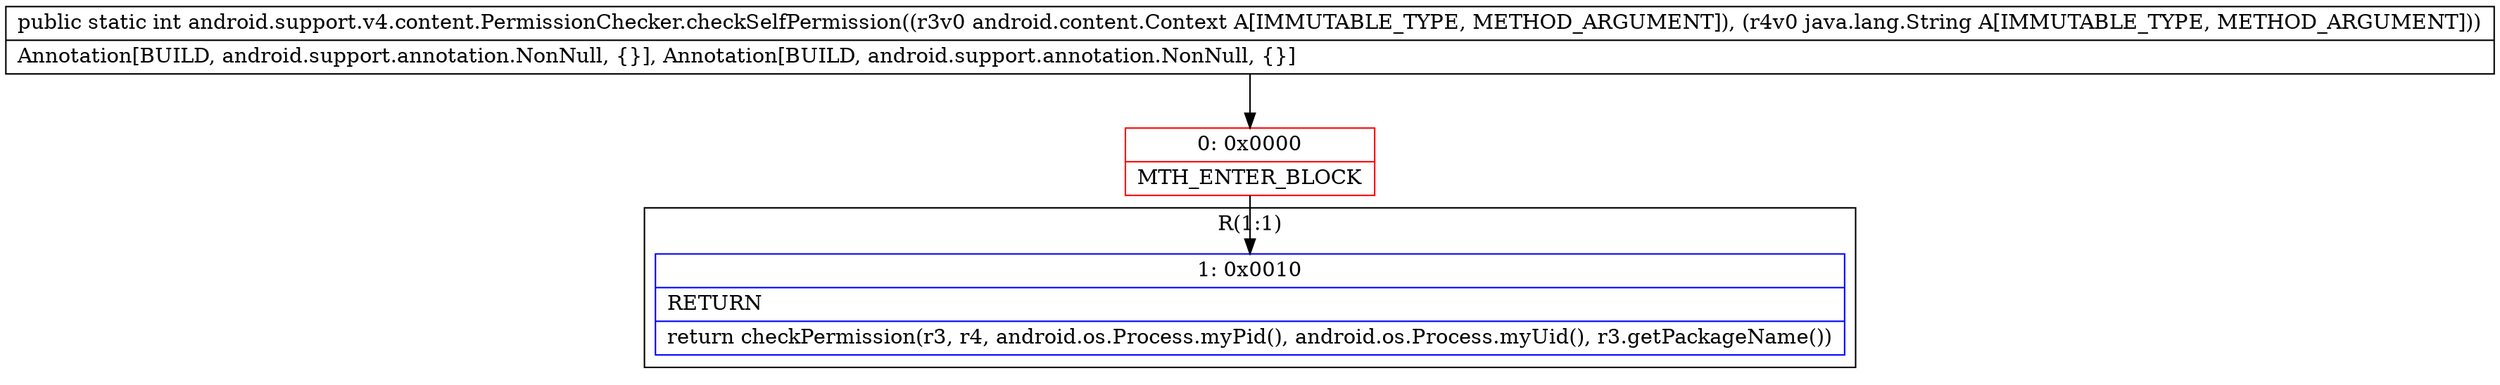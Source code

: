 digraph "CFG forandroid.support.v4.content.PermissionChecker.checkSelfPermission(Landroid\/content\/Context;Ljava\/lang\/String;)I" {
subgraph cluster_Region_2136825886 {
label = "R(1:1)";
node [shape=record,color=blue];
Node_1 [shape=record,label="{1\:\ 0x0010|RETURN\l|return checkPermission(r3, r4, android.os.Process.myPid(), android.os.Process.myUid(), r3.getPackageName())\l}"];
}
Node_0 [shape=record,color=red,label="{0\:\ 0x0000|MTH_ENTER_BLOCK\l}"];
MethodNode[shape=record,label="{public static int android.support.v4.content.PermissionChecker.checkSelfPermission((r3v0 android.content.Context A[IMMUTABLE_TYPE, METHOD_ARGUMENT]), (r4v0 java.lang.String A[IMMUTABLE_TYPE, METHOD_ARGUMENT]))  | Annotation[BUILD, android.support.annotation.NonNull, \{\}], Annotation[BUILD, android.support.annotation.NonNull, \{\}]\l}"];
MethodNode -> Node_0;
Node_0 -> Node_1;
}

